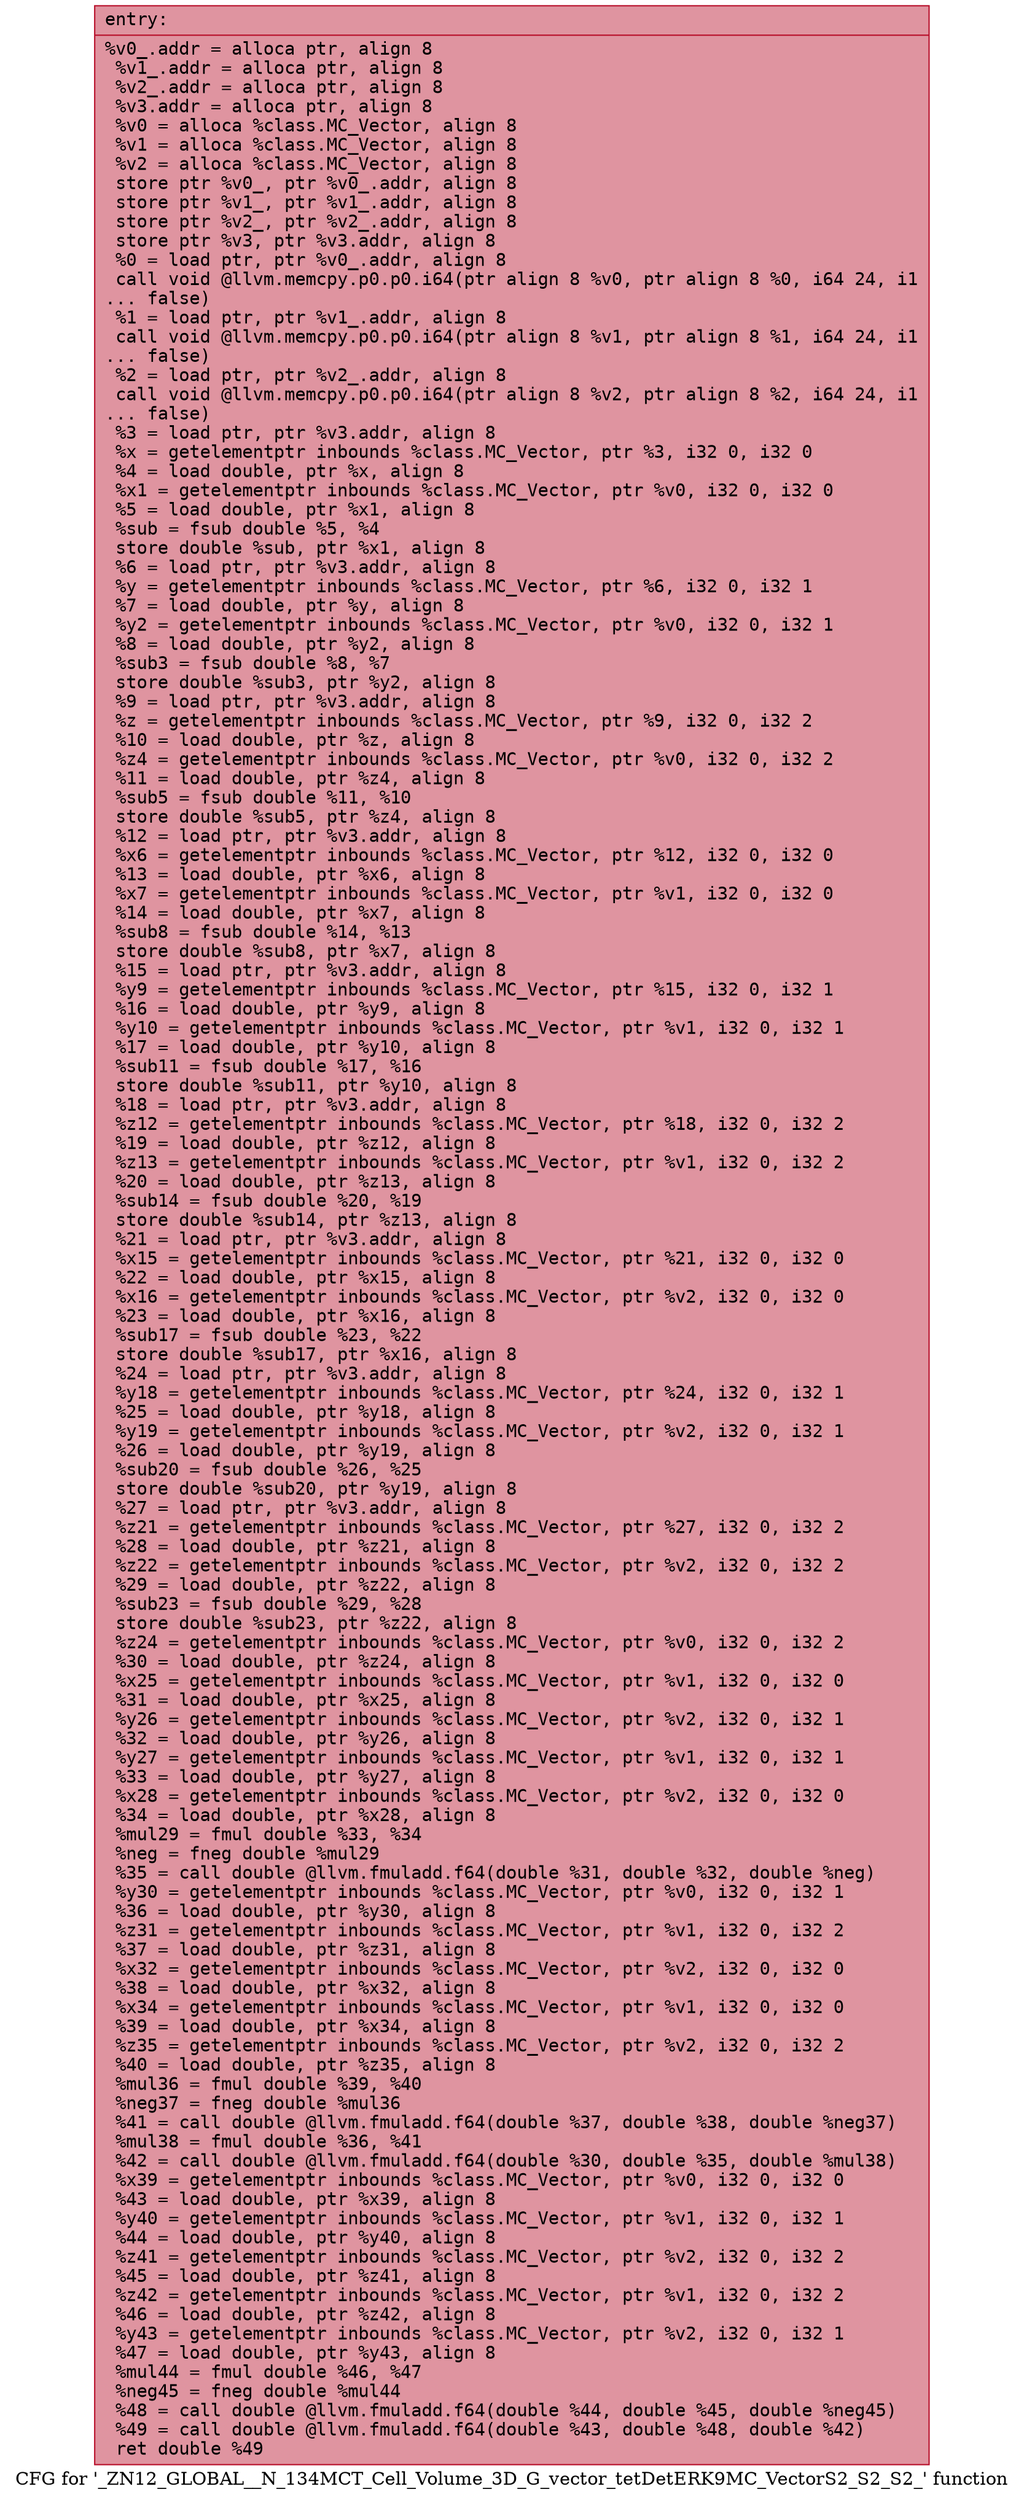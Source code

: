 digraph "CFG for '_ZN12_GLOBAL__N_134MCT_Cell_Volume_3D_G_vector_tetDetERK9MC_VectorS2_S2_S2_' function" {
	label="CFG for '_ZN12_GLOBAL__N_134MCT_Cell_Volume_3D_G_vector_tetDetERK9MC_VectorS2_S2_S2_' function";

	Node0x5579e71a6080 [shape=record,color="#b70d28ff", style=filled, fillcolor="#b70d2870" fontname="Courier",label="{entry:\l|  %v0_.addr = alloca ptr, align 8\l  %v1_.addr = alloca ptr, align 8\l  %v2_.addr = alloca ptr, align 8\l  %v3.addr = alloca ptr, align 8\l  %v0 = alloca %class.MC_Vector, align 8\l  %v1 = alloca %class.MC_Vector, align 8\l  %v2 = alloca %class.MC_Vector, align 8\l  store ptr %v0_, ptr %v0_.addr, align 8\l  store ptr %v1_, ptr %v1_.addr, align 8\l  store ptr %v2_, ptr %v2_.addr, align 8\l  store ptr %v3, ptr %v3.addr, align 8\l  %0 = load ptr, ptr %v0_.addr, align 8\l  call void @llvm.memcpy.p0.p0.i64(ptr align 8 %v0, ptr align 8 %0, i64 24, i1\l... false)\l  %1 = load ptr, ptr %v1_.addr, align 8\l  call void @llvm.memcpy.p0.p0.i64(ptr align 8 %v1, ptr align 8 %1, i64 24, i1\l... false)\l  %2 = load ptr, ptr %v2_.addr, align 8\l  call void @llvm.memcpy.p0.p0.i64(ptr align 8 %v2, ptr align 8 %2, i64 24, i1\l... false)\l  %3 = load ptr, ptr %v3.addr, align 8\l  %x = getelementptr inbounds %class.MC_Vector, ptr %3, i32 0, i32 0\l  %4 = load double, ptr %x, align 8\l  %x1 = getelementptr inbounds %class.MC_Vector, ptr %v0, i32 0, i32 0\l  %5 = load double, ptr %x1, align 8\l  %sub = fsub double %5, %4\l  store double %sub, ptr %x1, align 8\l  %6 = load ptr, ptr %v3.addr, align 8\l  %y = getelementptr inbounds %class.MC_Vector, ptr %6, i32 0, i32 1\l  %7 = load double, ptr %y, align 8\l  %y2 = getelementptr inbounds %class.MC_Vector, ptr %v0, i32 0, i32 1\l  %8 = load double, ptr %y2, align 8\l  %sub3 = fsub double %8, %7\l  store double %sub3, ptr %y2, align 8\l  %9 = load ptr, ptr %v3.addr, align 8\l  %z = getelementptr inbounds %class.MC_Vector, ptr %9, i32 0, i32 2\l  %10 = load double, ptr %z, align 8\l  %z4 = getelementptr inbounds %class.MC_Vector, ptr %v0, i32 0, i32 2\l  %11 = load double, ptr %z4, align 8\l  %sub5 = fsub double %11, %10\l  store double %sub5, ptr %z4, align 8\l  %12 = load ptr, ptr %v3.addr, align 8\l  %x6 = getelementptr inbounds %class.MC_Vector, ptr %12, i32 0, i32 0\l  %13 = load double, ptr %x6, align 8\l  %x7 = getelementptr inbounds %class.MC_Vector, ptr %v1, i32 0, i32 0\l  %14 = load double, ptr %x7, align 8\l  %sub8 = fsub double %14, %13\l  store double %sub8, ptr %x7, align 8\l  %15 = load ptr, ptr %v3.addr, align 8\l  %y9 = getelementptr inbounds %class.MC_Vector, ptr %15, i32 0, i32 1\l  %16 = load double, ptr %y9, align 8\l  %y10 = getelementptr inbounds %class.MC_Vector, ptr %v1, i32 0, i32 1\l  %17 = load double, ptr %y10, align 8\l  %sub11 = fsub double %17, %16\l  store double %sub11, ptr %y10, align 8\l  %18 = load ptr, ptr %v3.addr, align 8\l  %z12 = getelementptr inbounds %class.MC_Vector, ptr %18, i32 0, i32 2\l  %19 = load double, ptr %z12, align 8\l  %z13 = getelementptr inbounds %class.MC_Vector, ptr %v1, i32 0, i32 2\l  %20 = load double, ptr %z13, align 8\l  %sub14 = fsub double %20, %19\l  store double %sub14, ptr %z13, align 8\l  %21 = load ptr, ptr %v3.addr, align 8\l  %x15 = getelementptr inbounds %class.MC_Vector, ptr %21, i32 0, i32 0\l  %22 = load double, ptr %x15, align 8\l  %x16 = getelementptr inbounds %class.MC_Vector, ptr %v2, i32 0, i32 0\l  %23 = load double, ptr %x16, align 8\l  %sub17 = fsub double %23, %22\l  store double %sub17, ptr %x16, align 8\l  %24 = load ptr, ptr %v3.addr, align 8\l  %y18 = getelementptr inbounds %class.MC_Vector, ptr %24, i32 0, i32 1\l  %25 = load double, ptr %y18, align 8\l  %y19 = getelementptr inbounds %class.MC_Vector, ptr %v2, i32 0, i32 1\l  %26 = load double, ptr %y19, align 8\l  %sub20 = fsub double %26, %25\l  store double %sub20, ptr %y19, align 8\l  %27 = load ptr, ptr %v3.addr, align 8\l  %z21 = getelementptr inbounds %class.MC_Vector, ptr %27, i32 0, i32 2\l  %28 = load double, ptr %z21, align 8\l  %z22 = getelementptr inbounds %class.MC_Vector, ptr %v2, i32 0, i32 2\l  %29 = load double, ptr %z22, align 8\l  %sub23 = fsub double %29, %28\l  store double %sub23, ptr %z22, align 8\l  %z24 = getelementptr inbounds %class.MC_Vector, ptr %v0, i32 0, i32 2\l  %30 = load double, ptr %z24, align 8\l  %x25 = getelementptr inbounds %class.MC_Vector, ptr %v1, i32 0, i32 0\l  %31 = load double, ptr %x25, align 8\l  %y26 = getelementptr inbounds %class.MC_Vector, ptr %v2, i32 0, i32 1\l  %32 = load double, ptr %y26, align 8\l  %y27 = getelementptr inbounds %class.MC_Vector, ptr %v1, i32 0, i32 1\l  %33 = load double, ptr %y27, align 8\l  %x28 = getelementptr inbounds %class.MC_Vector, ptr %v2, i32 0, i32 0\l  %34 = load double, ptr %x28, align 8\l  %mul29 = fmul double %33, %34\l  %neg = fneg double %mul29\l  %35 = call double @llvm.fmuladd.f64(double %31, double %32, double %neg)\l  %y30 = getelementptr inbounds %class.MC_Vector, ptr %v0, i32 0, i32 1\l  %36 = load double, ptr %y30, align 8\l  %z31 = getelementptr inbounds %class.MC_Vector, ptr %v1, i32 0, i32 2\l  %37 = load double, ptr %z31, align 8\l  %x32 = getelementptr inbounds %class.MC_Vector, ptr %v2, i32 0, i32 0\l  %38 = load double, ptr %x32, align 8\l  %x34 = getelementptr inbounds %class.MC_Vector, ptr %v1, i32 0, i32 0\l  %39 = load double, ptr %x34, align 8\l  %z35 = getelementptr inbounds %class.MC_Vector, ptr %v2, i32 0, i32 2\l  %40 = load double, ptr %z35, align 8\l  %mul36 = fmul double %39, %40\l  %neg37 = fneg double %mul36\l  %41 = call double @llvm.fmuladd.f64(double %37, double %38, double %neg37)\l  %mul38 = fmul double %36, %41\l  %42 = call double @llvm.fmuladd.f64(double %30, double %35, double %mul38)\l  %x39 = getelementptr inbounds %class.MC_Vector, ptr %v0, i32 0, i32 0\l  %43 = load double, ptr %x39, align 8\l  %y40 = getelementptr inbounds %class.MC_Vector, ptr %v1, i32 0, i32 1\l  %44 = load double, ptr %y40, align 8\l  %z41 = getelementptr inbounds %class.MC_Vector, ptr %v2, i32 0, i32 2\l  %45 = load double, ptr %z41, align 8\l  %z42 = getelementptr inbounds %class.MC_Vector, ptr %v1, i32 0, i32 2\l  %46 = load double, ptr %z42, align 8\l  %y43 = getelementptr inbounds %class.MC_Vector, ptr %v2, i32 0, i32 1\l  %47 = load double, ptr %y43, align 8\l  %mul44 = fmul double %46, %47\l  %neg45 = fneg double %mul44\l  %48 = call double @llvm.fmuladd.f64(double %44, double %45, double %neg45)\l  %49 = call double @llvm.fmuladd.f64(double %43, double %48, double %42)\l  ret double %49\l}"];
}
